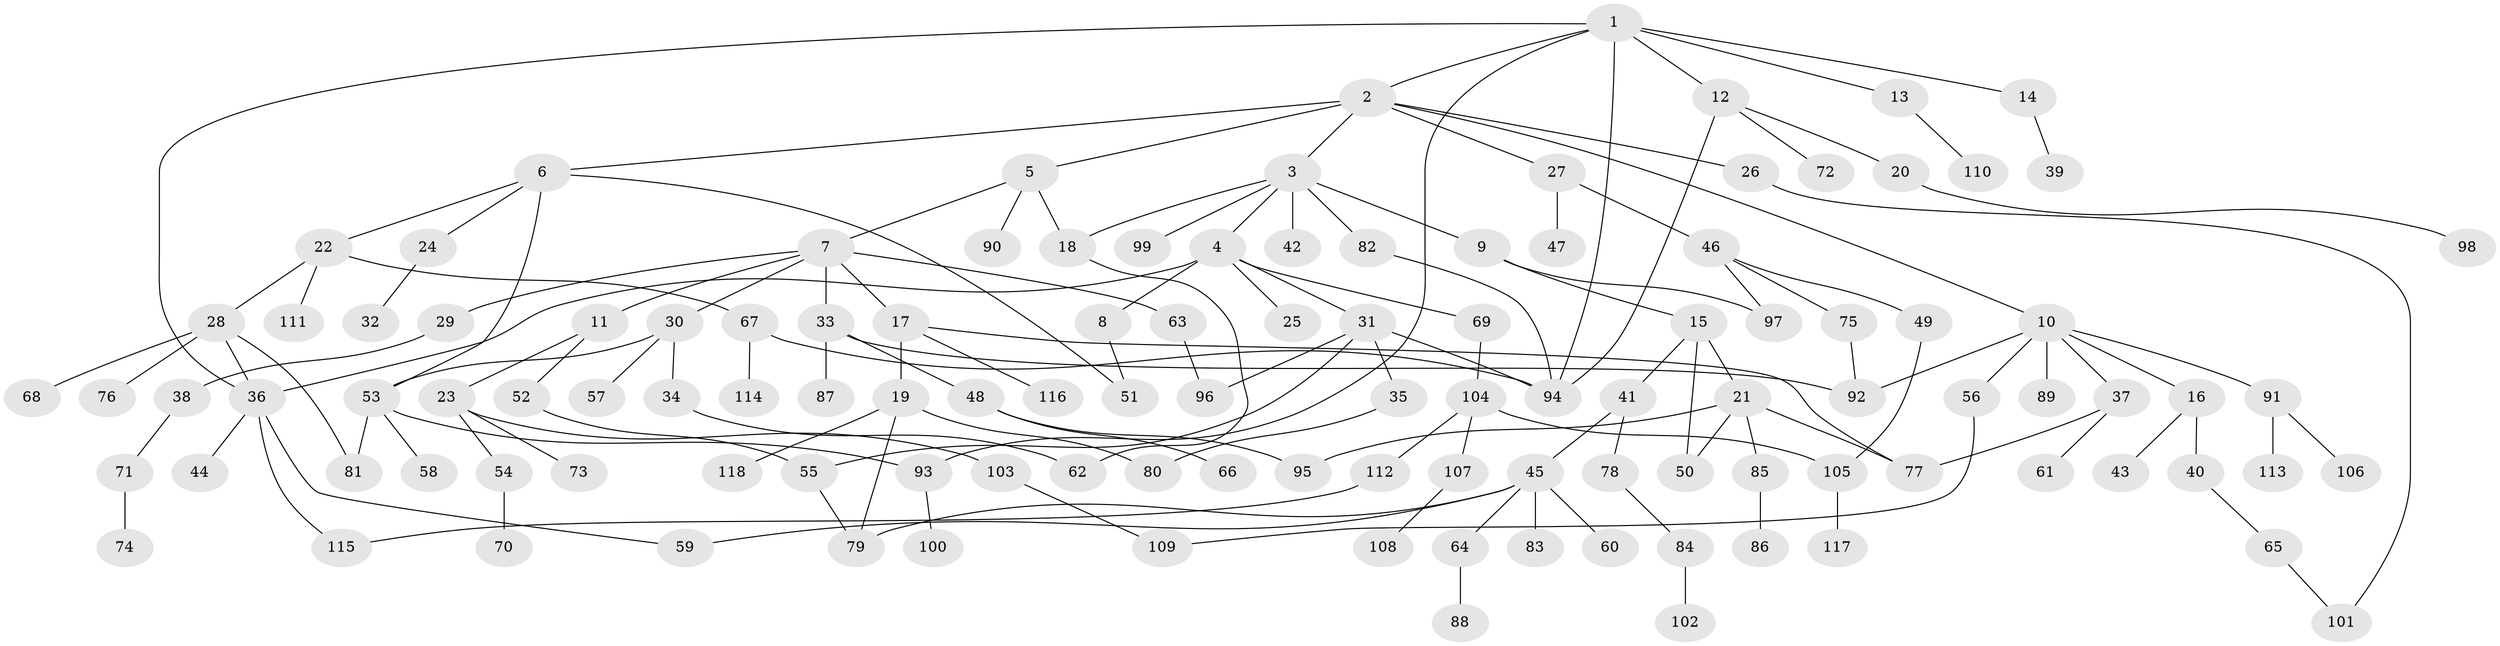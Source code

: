 // coarse degree distribution, {8: 0.02564102564102564, 9: 0.02564102564102564, 7: 0.038461538461538464, 6: 0.038461538461538464, 5: 0.038461538461538464, 4: 0.10256410256410256, 3: 0.07692307692307693, 2: 0.2692307692307692, 1: 0.38461538461538464}
// Generated by graph-tools (version 1.1) at 2025/51/02/27/25 19:51:36]
// undirected, 118 vertices, 146 edges
graph export_dot {
graph [start="1"]
  node [color=gray90,style=filled];
  1;
  2;
  3;
  4;
  5;
  6;
  7;
  8;
  9;
  10;
  11;
  12;
  13;
  14;
  15;
  16;
  17;
  18;
  19;
  20;
  21;
  22;
  23;
  24;
  25;
  26;
  27;
  28;
  29;
  30;
  31;
  32;
  33;
  34;
  35;
  36;
  37;
  38;
  39;
  40;
  41;
  42;
  43;
  44;
  45;
  46;
  47;
  48;
  49;
  50;
  51;
  52;
  53;
  54;
  55;
  56;
  57;
  58;
  59;
  60;
  61;
  62;
  63;
  64;
  65;
  66;
  67;
  68;
  69;
  70;
  71;
  72;
  73;
  74;
  75;
  76;
  77;
  78;
  79;
  80;
  81;
  82;
  83;
  84;
  85;
  86;
  87;
  88;
  89;
  90;
  91;
  92;
  93;
  94;
  95;
  96;
  97;
  98;
  99;
  100;
  101;
  102;
  103;
  104;
  105;
  106;
  107;
  108;
  109;
  110;
  111;
  112;
  113;
  114;
  115;
  116;
  117;
  118;
  1 -- 2;
  1 -- 12;
  1 -- 13;
  1 -- 14;
  1 -- 93;
  1 -- 94;
  1 -- 36;
  2 -- 3;
  2 -- 5;
  2 -- 6;
  2 -- 10;
  2 -- 26;
  2 -- 27;
  3 -- 4;
  3 -- 9;
  3 -- 42;
  3 -- 82;
  3 -- 99;
  3 -- 18;
  4 -- 8;
  4 -- 25;
  4 -- 31;
  4 -- 69;
  4 -- 36;
  5 -- 7;
  5 -- 18;
  5 -- 90;
  6 -- 22;
  6 -- 24;
  6 -- 51;
  6 -- 53;
  7 -- 11;
  7 -- 17;
  7 -- 29;
  7 -- 30;
  7 -- 33;
  7 -- 63;
  8 -- 51;
  9 -- 15;
  9 -- 97;
  10 -- 16;
  10 -- 37;
  10 -- 56;
  10 -- 89;
  10 -- 91;
  10 -- 92;
  11 -- 23;
  11 -- 52;
  12 -- 20;
  12 -- 72;
  12 -- 94;
  13 -- 110;
  14 -- 39;
  15 -- 21;
  15 -- 41;
  15 -- 50;
  16 -- 40;
  16 -- 43;
  17 -- 19;
  17 -- 116;
  17 -- 77;
  18 -- 62;
  19 -- 118;
  19 -- 80;
  19 -- 79;
  20 -- 98;
  21 -- 77;
  21 -- 85;
  21 -- 95;
  21 -- 50;
  22 -- 28;
  22 -- 67;
  22 -- 111;
  23 -- 54;
  23 -- 73;
  23 -- 103;
  24 -- 32;
  26 -- 101;
  27 -- 46;
  27 -- 47;
  28 -- 36;
  28 -- 68;
  28 -- 76;
  28 -- 81;
  29 -- 38;
  30 -- 34;
  30 -- 53;
  30 -- 57;
  31 -- 35;
  31 -- 96;
  31 -- 55;
  31 -- 94;
  33 -- 48;
  33 -- 87;
  33 -- 92;
  34 -- 62;
  35 -- 80;
  36 -- 44;
  36 -- 59;
  36 -- 115;
  37 -- 61;
  37 -- 77;
  38 -- 71;
  40 -- 65;
  41 -- 45;
  41 -- 78;
  45 -- 60;
  45 -- 64;
  45 -- 79;
  45 -- 83;
  45 -- 59;
  46 -- 49;
  46 -- 75;
  46 -- 97;
  48 -- 66;
  48 -- 95;
  49 -- 105;
  52 -- 55;
  53 -- 58;
  53 -- 93;
  53 -- 81;
  54 -- 70;
  55 -- 79;
  56 -- 109;
  63 -- 96;
  64 -- 88;
  65 -- 101;
  67 -- 114;
  67 -- 94;
  69 -- 104;
  71 -- 74;
  75 -- 92;
  78 -- 84;
  82 -- 94;
  84 -- 102;
  85 -- 86;
  91 -- 106;
  91 -- 113;
  93 -- 100;
  103 -- 109;
  104 -- 105;
  104 -- 107;
  104 -- 112;
  105 -- 117;
  107 -- 108;
  112 -- 115;
}
